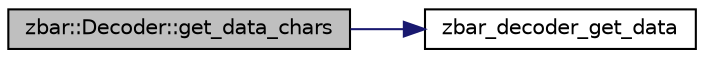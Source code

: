 digraph G
{
  edge [fontname="Helvetica",fontsize="10",labelfontname="Helvetica",labelfontsize="10"];
  node [fontname="Helvetica",fontsize="10",shape=record];
  rankdir=LR;
  Node1 [label="zbar::Decoder::get_data_chars",height=0.2,width=0.4,color="black", fillcolor="grey75", style="filled" fontcolor="black"];
  Node1 -> Node2 [color="midnightblue",fontsize="10",style="solid",fontname="Helvetica"];
  Node2 [label="zbar_decoder_get_data",height=0.2,width=0.4,color="black", fillcolor="white", style="filled",URL="$zbar_8h.html#a53545dda7bf36342b1f7b323cfceea49"];
}
